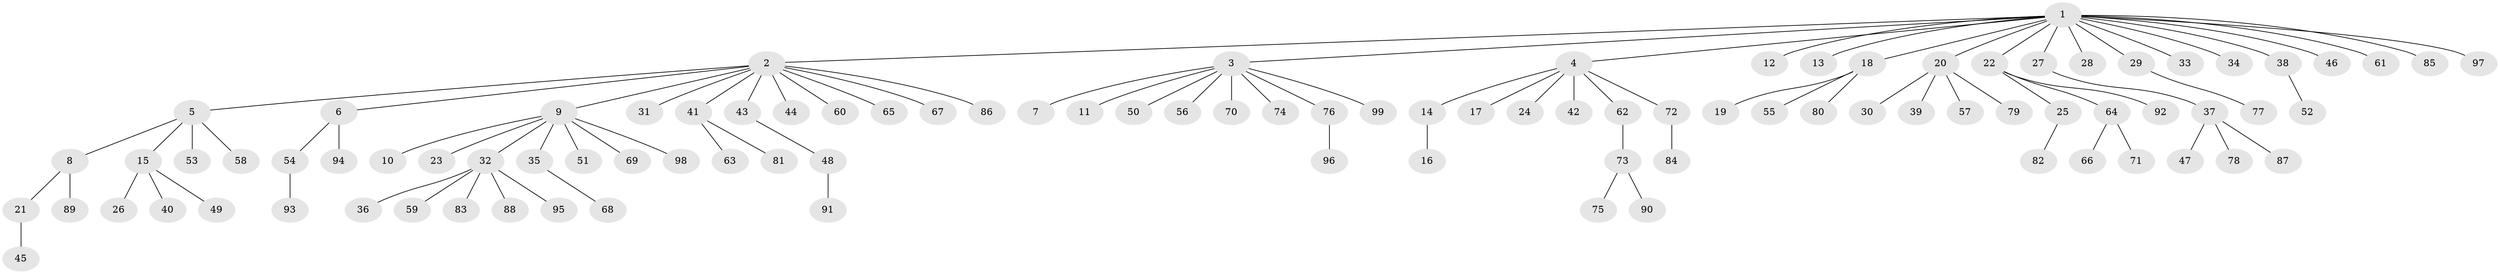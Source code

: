 // coarse degree distribution, {17: 0.013333333333333334, 11: 0.013333333333333334, 8: 0.013333333333333334, 7: 0.02666666666666667, 4: 0.02666666666666667, 2: 0.10666666666666667, 1: 0.72, 3: 0.06666666666666667, 5: 0.013333333333333334}
// Generated by graph-tools (version 1.1) at 2025/23/03/03/25 07:23:55]
// undirected, 99 vertices, 98 edges
graph export_dot {
graph [start="1"]
  node [color=gray90,style=filled];
  1;
  2;
  3;
  4;
  5;
  6;
  7;
  8;
  9;
  10;
  11;
  12;
  13;
  14;
  15;
  16;
  17;
  18;
  19;
  20;
  21;
  22;
  23;
  24;
  25;
  26;
  27;
  28;
  29;
  30;
  31;
  32;
  33;
  34;
  35;
  36;
  37;
  38;
  39;
  40;
  41;
  42;
  43;
  44;
  45;
  46;
  47;
  48;
  49;
  50;
  51;
  52;
  53;
  54;
  55;
  56;
  57;
  58;
  59;
  60;
  61;
  62;
  63;
  64;
  65;
  66;
  67;
  68;
  69;
  70;
  71;
  72;
  73;
  74;
  75;
  76;
  77;
  78;
  79;
  80;
  81;
  82;
  83;
  84;
  85;
  86;
  87;
  88;
  89;
  90;
  91;
  92;
  93;
  94;
  95;
  96;
  97;
  98;
  99;
  1 -- 2;
  1 -- 3;
  1 -- 4;
  1 -- 12;
  1 -- 13;
  1 -- 18;
  1 -- 20;
  1 -- 22;
  1 -- 27;
  1 -- 28;
  1 -- 29;
  1 -- 33;
  1 -- 34;
  1 -- 38;
  1 -- 46;
  1 -- 61;
  1 -- 85;
  1 -- 97;
  2 -- 5;
  2 -- 6;
  2 -- 9;
  2 -- 31;
  2 -- 41;
  2 -- 43;
  2 -- 44;
  2 -- 60;
  2 -- 65;
  2 -- 67;
  2 -- 86;
  3 -- 7;
  3 -- 11;
  3 -- 50;
  3 -- 56;
  3 -- 70;
  3 -- 74;
  3 -- 76;
  3 -- 99;
  4 -- 14;
  4 -- 17;
  4 -- 24;
  4 -- 42;
  4 -- 62;
  4 -- 72;
  5 -- 8;
  5 -- 15;
  5 -- 53;
  5 -- 58;
  6 -- 54;
  6 -- 94;
  8 -- 21;
  8 -- 89;
  9 -- 10;
  9 -- 23;
  9 -- 32;
  9 -- 35;
  9 -- 51;
  9 -- 69;
  9 -- 98;
  14 -- 16;
  15 -- 26;
  15 -- 40;
  15 -- 49;
  18 -- 19;
  18 -- 55;
  18 -- 80;
  20 -- 30;
  20 -- 39;
  20 -- 57;
  20 -- 79;
  21 -- 45;
  22 -- 25;
  22 -- 64;
  22 -- 92;
  25 -- 82;
  27 -- 37;
  29 -- 77;
  32 -- 36;
  32 -- 59;
  32 -- 83;
  32 -- 88;
  32 -- 95;
  35 -- 68;
  37 -- 47;
  37 -- 78;
  37 -- 87;
  38 -- 52;
  41 -- 63;
  41 -- 81;
  43 -- 48;
  48 -- 91;
  54 -- 93;
  62 -- 73;
  64 -- 66;
  64 -- 71;
  72 -- 84;
  73 -- 75;
  73 -- 90;
  76 -- 96;
}
